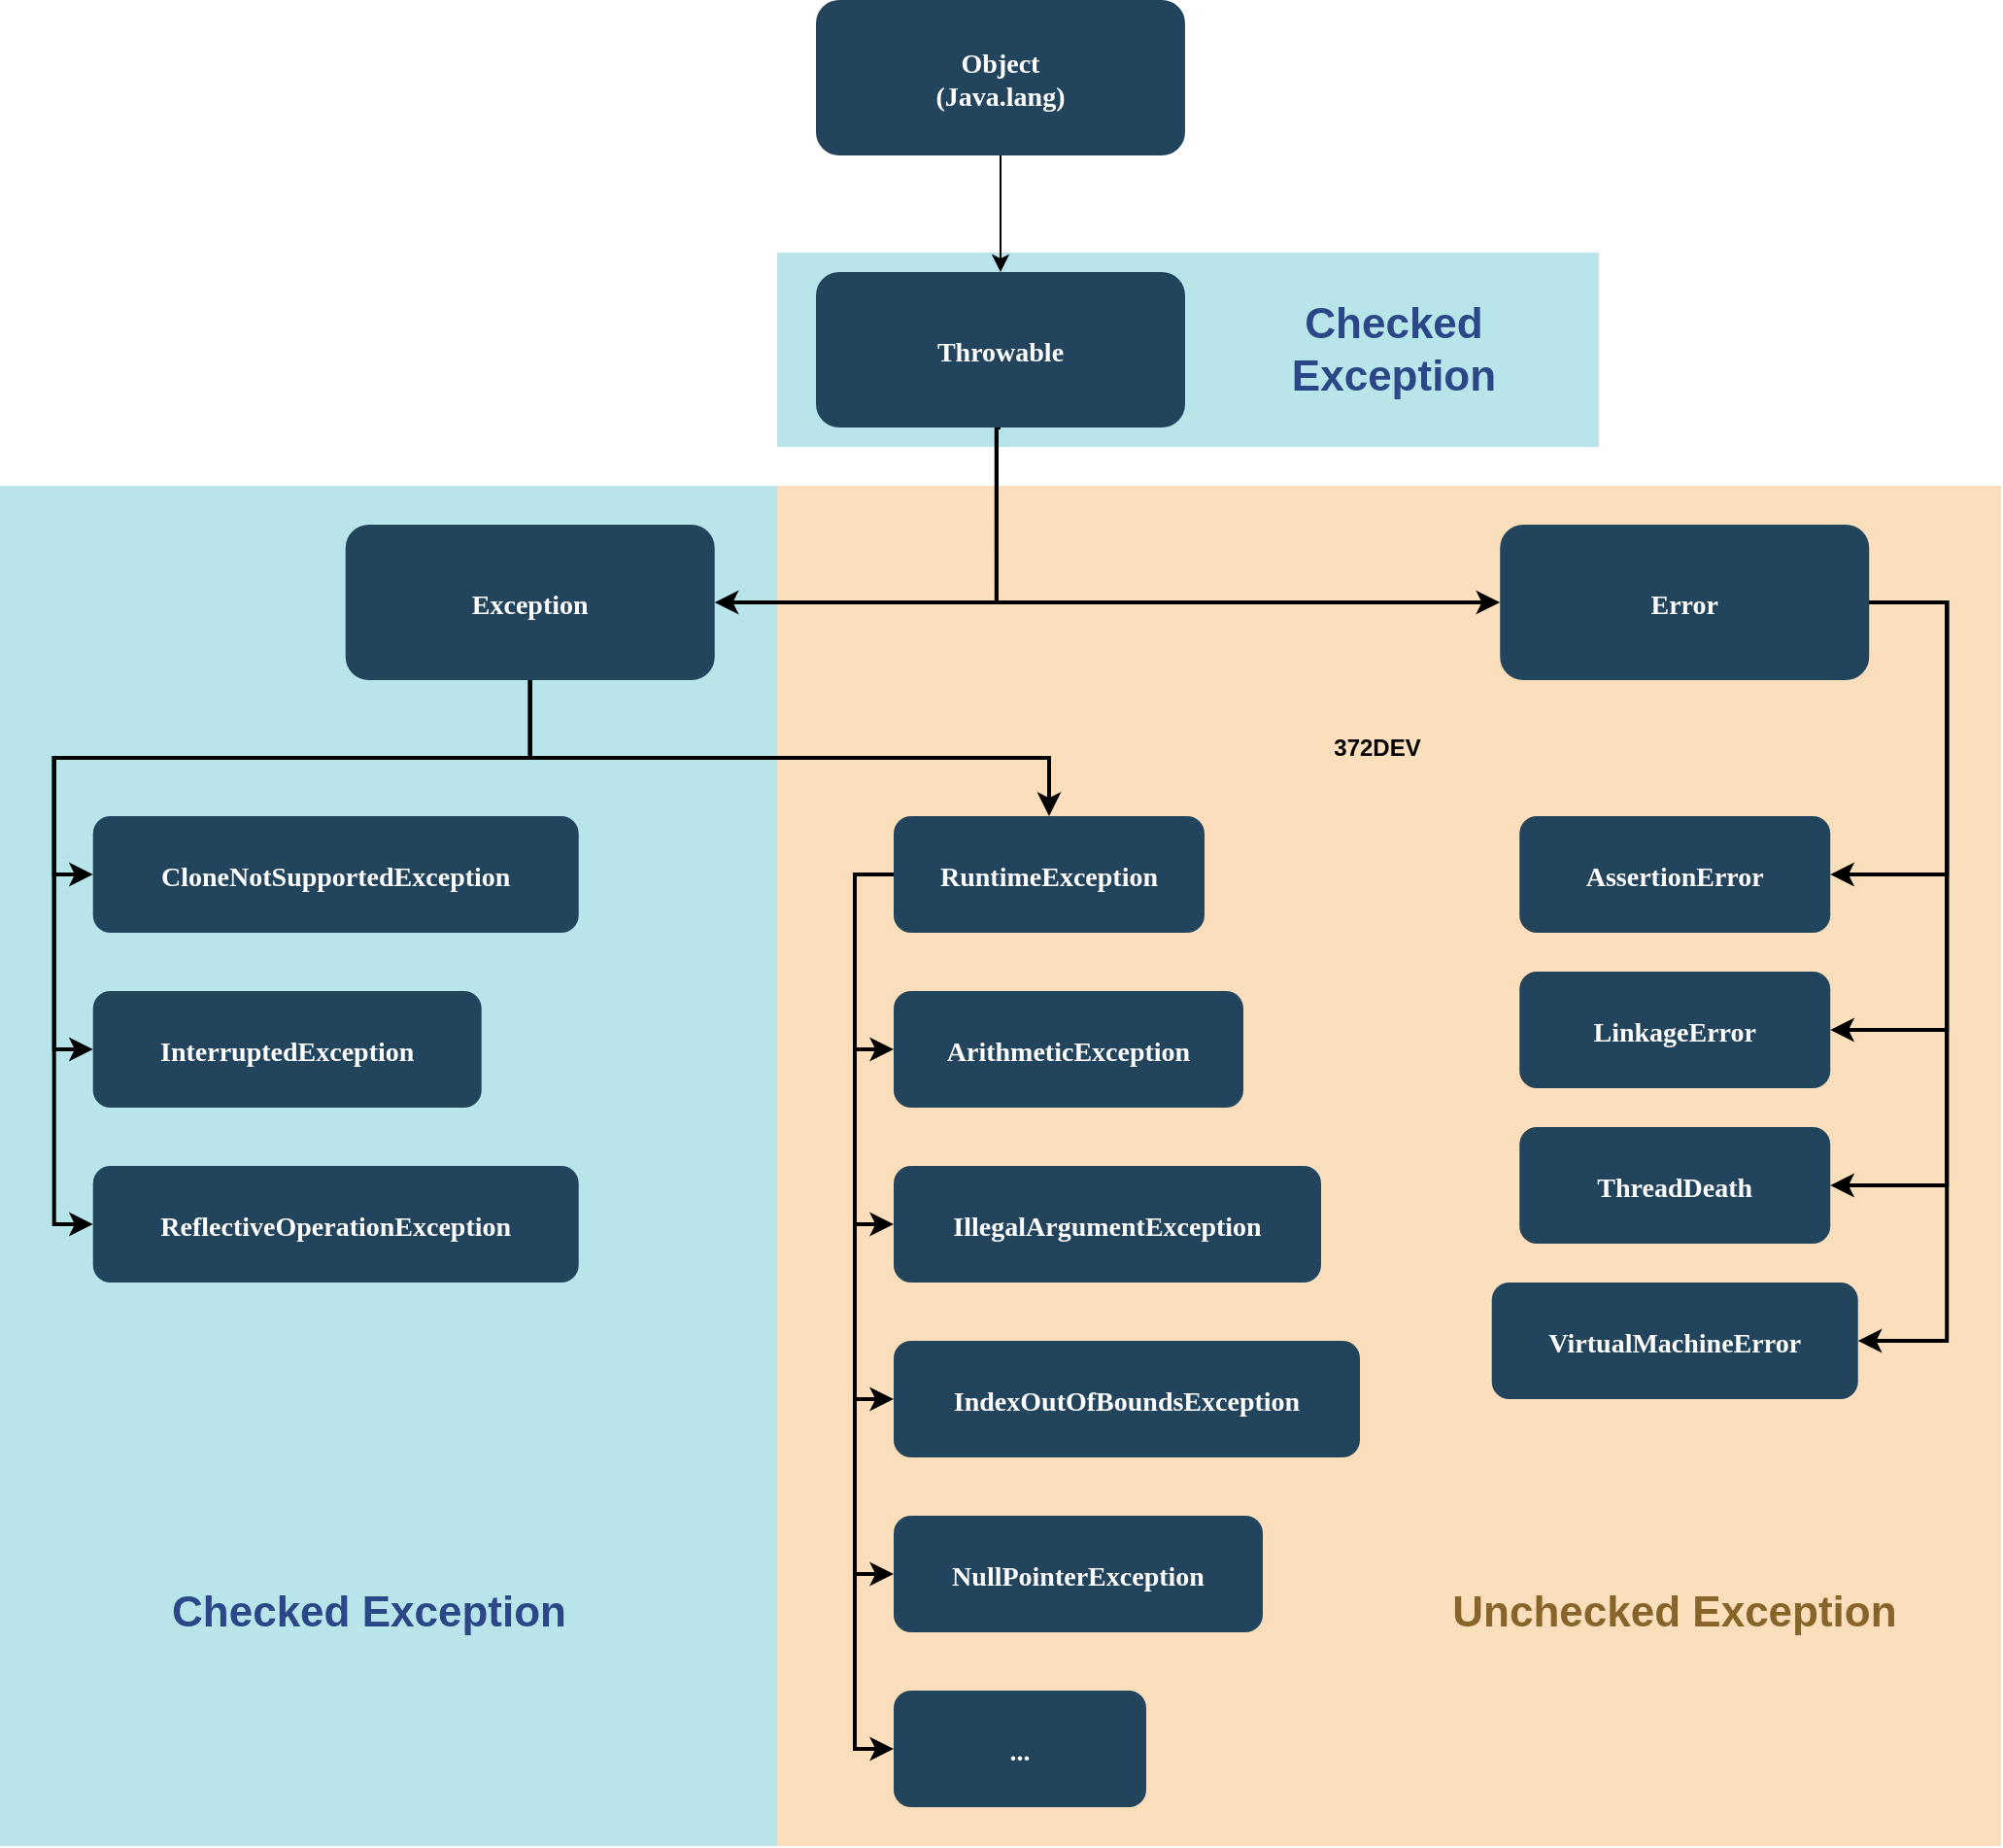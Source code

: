 <mxfile version="14.4.2" type="github">
  <diagram name="Page-1" id="2c0d36ab-eaac-3732-788b-9136903baeff">
    <mxGraphModel dx="2031" dy="1103" grid="1" gridSize="10" guides="1" tooltips="1" connect="1" arrows="1" fold="1" page="1" pageScale="1.5" pageWidth="1169" pageHeight="827" background="#ffffff" math="0" shadow="0">
      <root>
        <mxCell id="0" />
        <mxCell id="1" parent="0" />
        <mxCell id="123" value="" style="strokeColor=none;opacity=30;verticalAlign=bottom;fillColor=#12AAB5;" parent="1" vertex="1">
          <mxGeometry x="850" y="150" width="423" height="100" as="geometry" />
        </mxCell>
        <mxCell id="117" value="" style="fillColor=#F2931E;strokeColor=none;opacity=30;" parent="1" vertex="1">
          <mxGeometry x="850" y="270" width="630" height="700" as="geometry" />
        </mxCell>
        <mxCell id="109" value="" style="fillColor=#12AAB5;strokeColor=none;opacity=30;" parent="1" vertex="1">
          <mxGeometry x="450" y="270" width="400" height="700" as="geometry" />
        </mxCell>
        <mxCell id="mNOALvo1SZKqBy8rrMEh-128" value="" style="edgeStyle=orthogonalEdgeStyle;rounded=0;orthogonalLoop=1;jettySize=auto;html=1;verticalAlign=middle;" parent="1" source="2" target="mNOALvo1SZKqBy8rrMEh-123" edge="1">
          <mxGeometry relative="1" as="geometry" />
        </mxCell>
        <mxCell id="2" value="Object&#xa;(Java.lang)" style="rounded=1;fillColor=#23445D;gradientColor=none;strokeColor=none;fontColor=#FFFFFF;fontStyle=1;fontFamily=Tahoma;fontSize=14" parent="1" vertex="1">
          <mxGeometry x="870" y="20" width="190" height="80" as="geometry" />
        </mxCell>
        <mxCell id="4" value="Error" style="rounded=1;fillColor=#23445D;gradientColor=none;strokeColor=none;fontColor=#FFFFFF;fontStyle=1;fontFamily=Tahoma;fontSize=14" parent="1" vertex="1">
          <mxGeometry x="1222.11" y="290" width="190" height="80" as="geometry" />
        </mxCell>
        <mxCell id="mNOALvo1SZKqBy8rrMEh-156" style="edgeStyle=orthogonalEdgeStyle;rounded=0;orthogonalLoop=1;jettySize=auto;html=1;strokeWidth=2;entryX=0;entryY=0.5;entryDx=0;entryDy=0;" parent="1" source="12" target="25" edge="1">
          <mxGeometry relative="1" as="geometry">
            <mxPoint x="437.86" y="470" as="targetPoint" />
            <Array as="points">
              <mxPoint x="722.86" y="410" />
              <mxPoint x="477.86" y="410" />
              <mxPoint x="477.86" y="470" />
            </Array>
          </mxGeometry>
        </mxCell>
        <mxCell id="mNOALvo1SZKqBy8rrMEh-157" style="edgeStyle=orthogonalEdgeStyle;rounded=0;orthogonalLoop=1;jettySize=auto;html=1;entryX=0;entryY=0.5;entryDx=0;entryDy=0;strokeWidth=2;" parent="1" source="12" target="26" edge="1">
          <mxGeometry relative="1" as="geometry">
            <Array as="points">
              <mxPoint x="722.86" y="410" />
              <mxPoint x="477.86" y="410" />
              <mxPoint x="477.86" y="560" />
            </Array>
          </mxGeometry>
        </mxCell>
        <mxCell id="mNOALvo1SZKqBy8rrMEh-158" style="edgeStyle=orthogonalEdgeStyle;rounded=0;orthogonalLoop=1;jettySize=auto;html=1;entryX=0;entryY=0.5;entryDx=0;entryDy=0;strokeWidth=2;" parent="1" source="12" target="27" edge="1">
          <mxGeometry relative="1" as="geometry">
            <Array as="points">
              <mxPoint x="722.86" y="410" />
              <mxPoint x="477.86" y="410" />
              <mxPoint x="477.86" y="650" />
            </Array>
          </mxGeometry>
        </mxCell>
        <mxCell id="12" value="Exception" style="rounded=1;fillColor=#23445D;gradientColor=none;strokeColor=none;fontColor=#FFFFFF;fontStyle=1;fontFamily=Tahoma;fontSize=14" parent="1" vertex="1">
          <mxGeometry x="627.86" y="290" width="190" height="80" as="geometry" />
        </mxCell>
        <mxCell id="25" value="CloneNotSupportedException" style="rounded=1;fillColor=#23445D;gradientColor=none;strokeColor=none;fontColor=#FFFFFF;fontStyle=1;fontFamily=Tahoma;fontSize=14" parent="1" vertex="1">
          <mxGeometry x="497.86" y="440" width="250" height="60" as="geometry" />
        </mxCell>
        <mxCell id="26" value="InterruptedException" style="rounded=1;fillColor=#23445D;gradientColor=none;strokeColor=none;fontColor=#FFFFFF;fontStyle=1;fontFamily=Tahoma;fontSize=14" parent="1" vertex="1">
          <mxGeometry x="497.86" y="530" width="200" height="60" as="geometry" />
        </mxCell>
        <mxCell id="27" value="ReflectiveOperationException" style="rounded=1;fillColor=#23445D;gradientColor=none;strokeColor=none;fontColor=#FFFFFF;fontStyle=1;fontFamily=Tahoma;fontSize=14" parent="1" vertex="1">
          <mxGeometry x="497.86" y="620" width="250" height="60" as="geometry" />
        </mxCell>
        <mxCell id="33" value="RuntimeException" style="rounded=1;fillColor=#23445D;gradientColor=none;strokeColor=none;fontColor=#FFFFFF;fontStyle=1;fontFamily=Tahoma;fontSize=14" parent="1" vertex="1">
          <mxGeometry x="910" y="440" width="160" height="60" as="geometry" />
        </mxCell>
        <mxCell id="34" value="ArithmeticException" style="rounded=1;fillColor=#23445D;gradientColor=none;strokeColor=none;fontColor=#FFFFFF;fontStyle=1;fontFamily=Tahoma;fontSize=14" parent="1" vertex="1">
          <mxGeometry x="910" y="530" width="180" height="60" as="geometry" />
        </mxCell>
        <mxCell id="35" value="IllegalArgumentException" style="rounded=1;fillColor=#23445D;gradientColor=none;strokeColor=none;fontColor=#FFFFFF;fontStyle=1;fontFamily=Tahoma;fontSize=14" parent="1" vertex="1">
          <mxGeometry x="910" y="620" width="220" height="60" as="geometry" />
        </mxCell>
        <mxCell id="36" value="IndexOutOfBoundsException" style="rounded=1;fillColor=#23445D;gradientColor=none;strokeColor=none;fontColor=#FFFFFF;fontStyle=1;fontFamily=Tahoma;fontSize=14" parent="1" vertex="1">
          <mxGeometry x="910" y="710" width="240" height="60" as="geometry" />
        </mxCell>
        <mxCell id="37" value="NullPointerException" style="rounded=1;fillColor=#23445D;gradientColor=none;strokeColor=none;fontColor=#FFFFFF;fontStyle=1;fontFamily=Tahoma;fontSize=14" parent="1" vertex="1">
          <mxGeometry x="910" y="800" width="190" height="60" as="geometry" />
        </mxCell>
        <mxCell id="44" value="ThreadDeath" style="rounded=1;fillColor=#23445D;gradientColor=none;strokeColor=none;fontColor=#FFFFFF;fontStyle=1;fontFamily=Tahoma;fontSize=14" parent="1" vertex="1">
          <mxGeometry x="1232.11" y="600" width="160" height="60" as="geometry" />
        </mxCell>
        <mxCell id="48" value="LinkageError" style="rounded=1;fillColor=#23445D;gradientColor=none;strokeColor=none;fontColor=#FFFFFF;fontStyle=1;fontFamily=Tahoma;fontSize=14" parent="1" vertex="1">
          <mxGeometry x="1232.11" y="520" width="160" height="60" as="geometry" />
        </mxCell>
        <mxCell id="52" value="AssertionError" style="rounded=1;fillColor=#23445D;gradientColor=none;strokeColor=none;fontColor=#FFFFFF;fontStyle=1;fontFamily=Tahoma;fontSize=14" parent="1" vertex="1">
          <mxGeometry x="1232.11" y="440" width="160" height="60" as="geometry" />
        </mxCell>
        <mxCell id="76" value="" style="edgeStyle=elbowEdgeStyle;elbow=horizontal;strokeWidth=2;rounded=0" parent="1" source="33" target="34" edge="1">
          <mxGeometry x="120" y="120" width="100" height="100" as="geometry">
            <mxPoint x="120" y="220" as="sourcePoint" />
            <mxPoint x="220" y="120" as="targetPoint" />
            <Array as="points">
              <mxPoint x="890" y="520" />
            </Array>
          </mxGeometry>
        </mxCell>
        <mxCell id="77" value="" style="edgeStyle=elbowEdgeStyle;elbow=horizontal;strokeWidth=2;rounded=0" parent="1" source="33" target="35" edge="1">
          <mxGeometry x="120" y="120" width="100" height="100" as="geometry">
            <mxPoint x="120" y="220" as="sourcePoint" />
            <mxPoint x="220" y="120" as="targetPoint" />
            <Array as="points">
              <mxPoint x="890" y="560" />
            </Array>
          </mxGeometry>
        </mxCell>
        <mxCell id="78" value="" style="edgeStyle=elbowEdgeStyle;elbow=horizontal;strokeWidth=2;rounded=0" parent="1" source="33" edge="1">
          <mxGeometry x="120" y="120" width="100" height="100" as="geometry">
            <mxPoint x="120" y="220" as="sourcePoint" />
            <mxPoint x="910.0" y="740" as="targetPoint" />
            <Array as="points">
              <mxPoint x="890" y="610" />
            </Array>
          </mxGeometry>
        </mxCell>
        <mxCell id="79" value="" style="edgeStyle=elbowEdgeStyle;elbow=horizontal;strokeWidth=2;rounded=0" parent="1" source="33" target="37" edge="1">
          <mxGeometry x="120" y="120" width="100" height="100" as="geometry">
            <mxPoint x="120" y="220" as="sourcePoint" />
            <mxPoint x="220" y="120" as="targetPoint" />
            <Array as="points">
              <mxPoint x="890" y="650" />
            </Array>
          </mxGeometry>
        </mxCell>
        <mxCell id="102" value="" style="edgeStyle=elbowEdgeStyle;elbow=vertical;strokeWidth=2;rounded=0;exitX=0.5;exitY=1;exitDx=0;exitDy=0;" parent="1" source="12" target="33" edge="1">
          <mxGeometry x="-11.5" y="135.5" width="100" height="100" as="geometry">
            <mxPoint x="747.86" y="370" as="sourcePoint" />
            <mxPoint x="88.5" y="135.5" as="targetPoint" />
            <Array as="points">
              <mxPoint x="748" y="410" />
              <mxPoint x="765" y="410" />
              <mxPoint x="860" y="410" />
            </Array>
          </mxGeometry>
        </mxCell>
        <mxCell id="104" value="" style="edgeStyle=elbowEdgeStyle;elbow=vertical;strokeWidth=2;rounded=0;entryX=1;entryY=0.5;entryDx=0;entryDy=0;" parent="1" source="4" target="48" edge="1">
          <mxGeometry x="-337.89" y="135.5" width="100" height="100" as="geometry">
            <mxPoint x="-337.89" y="235.5" as="sourcePoint" />
            <mxPoint x="-237.89" y="135.5" as="targetPoint" />
            <Array as="points">
              <mxPoint x="1452.11" y="520" />
            </Array>
          </mxGeometry>
        </mxCell>
        <mxCell id="105" value="" style="edgeStyle=elbowEdgeStyle;elbow=vertical;strokeWidth=2;rounded=0" parent="1" source="4" target="44" edge="1">
          <mxGeometry x="-337.89" y="135.5" width="100" height="100" as="geometry">
            <mxPoint x="-337.89" y="235.5" as="sourcePoint" />
            <mxPoint x="-237.89" y="135.5" as="targetPoint" />
            <Array as="points">
              <mxPoint x="1452.11" y="410" />
            </Array>
          </mxGeometry>
        </mxCell>
        <mxCell id="106" value="" style="edgeStyle=elbowEdgeStyle;elbow=vertical;strokeWidth=2;rounded=0;entryX=1;entryY=0.5;entryDx=0;entryDy=0;" parent="1" source="4" target="52" edge="1">
          <mxGeometry x="-337.89" y="135.5" width="100" height="100" as="geometry">
            <mxPoint x="-337.89" y="235.5" as="sourcePoint" />
            <mxPoint x="-237.89" y="135.5" as="targetPoint" />
            <Array as="points">
              <mxPoint x="1452.11" y="400" />
            </Array>
          </mxGeometry>
        </mxCell>
        <mxCell id="mNOALvo1SZKqBy8rrMEh-129" value="" style="edgeStyle=orthogonalEdgeStyle;rounded=0;orthogonalLoop=1;jettySize=auto;html=1;entryX=0;entryY=0.5;entryDx=0;entryDy=0;strokeWidth=2;" parent="1" target="4" edge="1">
          <mxGeometry relative="1" as="geometry">
            <Array as="points">
              <mxPoint x="962.86" y="330" />
            </Array>
            <mxPoint x="962.86" y="170" as="sourcePoint" />
          </mxGeometry>
        </mxCell>
        <mxCell id="mNOALvo1SZKqBy8rrMEh-130" value="" style="edgeStyle=orthogonalEdgeStyle;rounded=0;orthogonalLoop=1;jettySize=auto;html=1;entryX=1;entryY=0.5;entryDx=0;entryDy=0;strokeWidth=2;exitX=0.5;exitY=1;exitDx=0;exitDy=0;" parent="1" source="mNOALvo1SZKqBy8rrMEh-123" target="12" edge="1">
          <mxGeometry relative="1" as="geometry">
            <mxPoint x="747.86" y="260" as="targetPoint" />
            <Array as="points">
              <mxPoint x="963" y="240" />
              <mxPoint x="963" y="330" />
            </Array>
            <mxPoint x="962.86" y="170" as="sourcePoint" />
          </mxGeometry>
        </mxCell>
        <mxCell id="mNOALvo1SZKqBy8rrMEh-123" value="Throwable" style="rounded=1;fillColor=#23445D;gradientColor=none;strokeColor=none;fontColor=#FFFFFF;fontStyle=1;fontFamily=Tahoma;fontSize=14;verticalAlign=middle;" parent="1" vertex="1">
          <mxGeometry x="870" y="160" width="190" height="80" as="geometry" />
        </mxCell>
        <mxCell id="mNOALvo1SZKqBy8rrMEh-134" value="VirtualMachineError" style="rounded=1;fillColor=#23445D;gradientColor=none;strokeColor=none;fontColor=#FFFFFF;fontStyle=1;fontFamily=Tahoma;fontSize=14" parent="1" vertex="1">
          <mxGeometry x="1217.86" y="680" width="188.5" height="60" as="geometry" />
        </mxCell>
        <mxCell id="mNOALvo1SZKqBy8rrMEh-135" value="" style="edgeStyle=elbowEdgeStyle;elbow=vertical;strokeWidth=2;rounded=0;exitX=1;exitY=0.5;exitDx=0;exitDy=0;" parent="1" source="4" target="mNOALvo1SZKqBy8rrMEh-134" edge="1">
          <mxGeometry x="-337.89" y="225.5" width="100" height="100" as="geometry">
            <mxPoint x="1412.11" y="420" as="sourcePoint" />
            <mxPoint x="-237.89" y="225.5" as="targetPoint" />
            <Array as="points">
              <mxPoint x="1452.11" y="500" />
            </Array>
          </mxGeometry>
        </mxCell>
        <mxCell id="dfQPDdZPbo5exxmUcBjd-123" value="..." style="rounded=1;fillColor=#23445D;gradientColor=none;strokeColor=none;fontColor=#FFFFFF;fontStyle=1;fontFamily=Tahoma;fontSize=14" vertex="1" parent="1">
          <mxGeometry x="910" y="890" width="130" height="60" as="geometry" />
        </mxCell>
        <mxCell id="dfQPDdZPbo5exxmUcBjd-124" value="" style="edgeStyle=elbowEdgeStyle;elbow=horizontal;strokeWidth=2;rounded=0" edge="1" target="dfQPDdZPbo5exxmUcBjd-123" parent="1">
          <mxGeometry x="120" y="210" width="100" height="100" as="geometry">
            <mxPoint x="910" y="470" as="sourcePoint" />
            <mxPoint x="220" y="210" as="targetPoint" />
            <Array as="points">
              <mxPoint x="890" y="470" />
              <mxPoint x="890" y="740" />
            </Array>
          </mxGeometry>
        </mxCell>
        <mxCell id="dfQPDdZPbo5exxmUcBjd-126" value="372DEV" style="text;html=1;strokeColor=none;fillColor=none;align=center;verticalAlign=middle;whiteSpace=wrap;rounded=0;fontStyle=1" vertex="1" parent="1">
          <mxGeometry x="1117.86" y="390" width="82.14" height="30" as="geometry" />
        </mxCell>
        <mxCell id="dfQPDdZPbo5exxmUcBjd-127" value="Checked Exception" style="text;html=1;align=center;verticalAlign=middle;whiteSpace=wrap;rounded=0;strokeWidth=2;fontSize=22;fontStyle=1;fontColor=#2B4787;" vertex="1" parent="1">
          <mxGeometry x="520" y="820" width="240" height="60" as="geometry" />
        </mxCell>
        <mxCell id="dfQPDdZPbo5exxmUcBjd-128" value="Unchecked Exception" style="text;html=1;align=center;verticalAlign=middle;whiteSpace=wrap;rounded=0;strokeWidth=2;fontSize=22;fontStyle=1;fontColor=#87652A;" vertex="1" parent="1">
          <mxGeometry x="1192.11" y="820" width="240" height="60" as="geometry" />
        </mxCell>
        <mxCell id="dfQPDdZPbo5exxmUcBjd-129" value="&lt;span style=&quot;color: rgb(43 , 71 , 135)&quot;&gt;Checked Exception&lt;/span&gt;" style="text;html=1;align=center;verticalAlign=middle;whiteSpace=wrap;rounded=0;strokeWidth=2;fontSize=22;fontStyle=1;fontColor=#87652A;" vertex="1" parent="1">
          <mxGeometry x="1075" y="170" width="185" height="60" as="geometry" />
        </mxCell>
      </root>
    </mxGraphModel>
  </diagram>
</mxfile>
